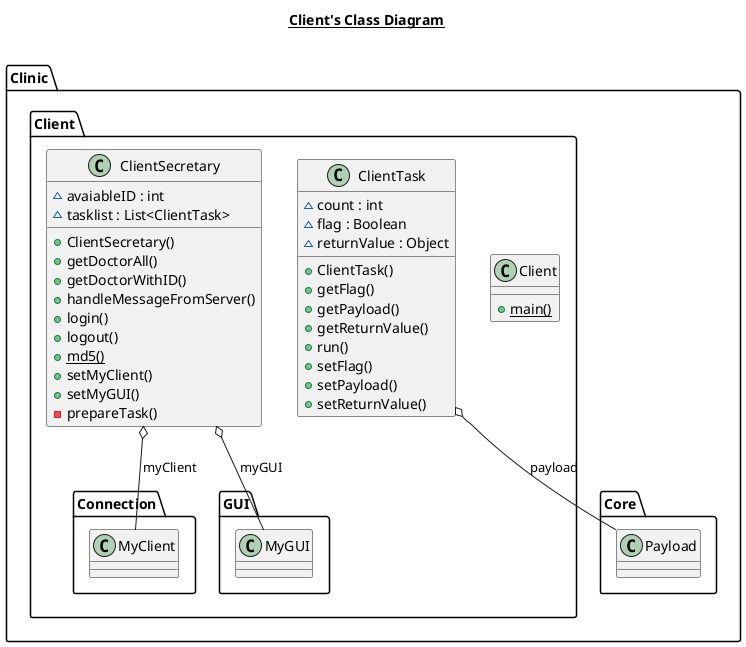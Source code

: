 @startuml

title __Client's Class Diagram__\n

  namespace Clinic.Client {
    class Clinic.Client.Client {
        {static} + main()
    }
  }
  

  namespace Clinic.Client {
    class Clinic.Client.ClientSecretary {
        ~ avaiableID : int
        ~ tasklist : List<ClientTask>
        + ClientSecretary()
        + getDoctorAll()
        + getDoctorWithID()
        + handleMessageFromServer()
        + login()
        + logout()
        {static} + md5()
        + setMyClient()
        + setMyGUI()
        - prepareTask()
    }
  }
  

  namespace Clinic.Client {
    class Clinic.Client.ClientTask {
        ~ count : int
        ~ flag : Boolean
        ~ returnValue : Object
        + ClientTask()
        + getFlag()
        + getPayload()
        + getReturnValue()
        + run()
        + setFlag()
        + setPayload()
        + setReturnValue()
    }
  }
  

  Clinic.Client.ClientSecretary o-- Clinic.Client.Connection.MyClient : myClient
  Clinic.Client.ClientSecretary o-- Clinic.Client.GUI.MyGUI : myGUI
  Clinic.Client.ClientTask o-- Clinic.Core.Payload : payload


@enduml
